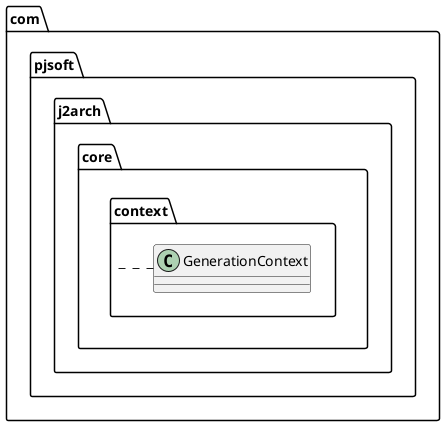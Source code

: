 @startuml
package com.pjsoft.j2arch.core.context {
    com.pjsoft.j2arch.core.context.GenerationContext
}
@enduml

